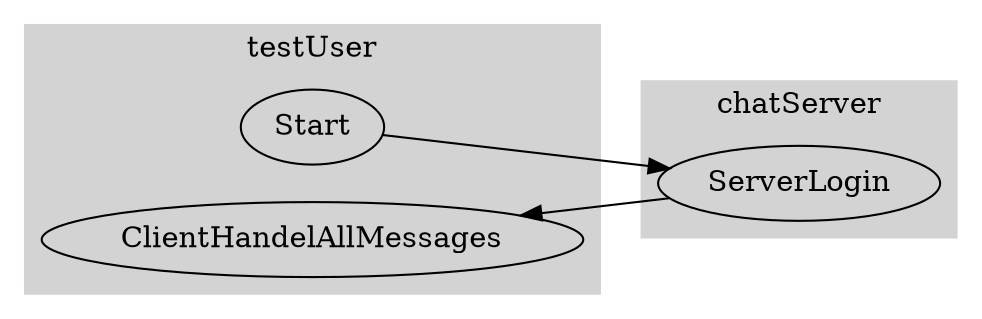  digraph TaskFlowDiagram {
    graph[rankdir = "LR"];
    
    subgraph clustertestUser {
    	style=filled;
		color=lightgrey;
       Start;
       ClientHandelAllMessages;

    	label = "testUser";
    }
    subgraph clusterchatServer {
    	style=filled;
		color=lightgrey;
       ServerLogin;

    	label = "chatServer";
    }
 
    
    Start -> ServerLogin; 
    ServerLogin -> ClientHandelAllMessages; 

}